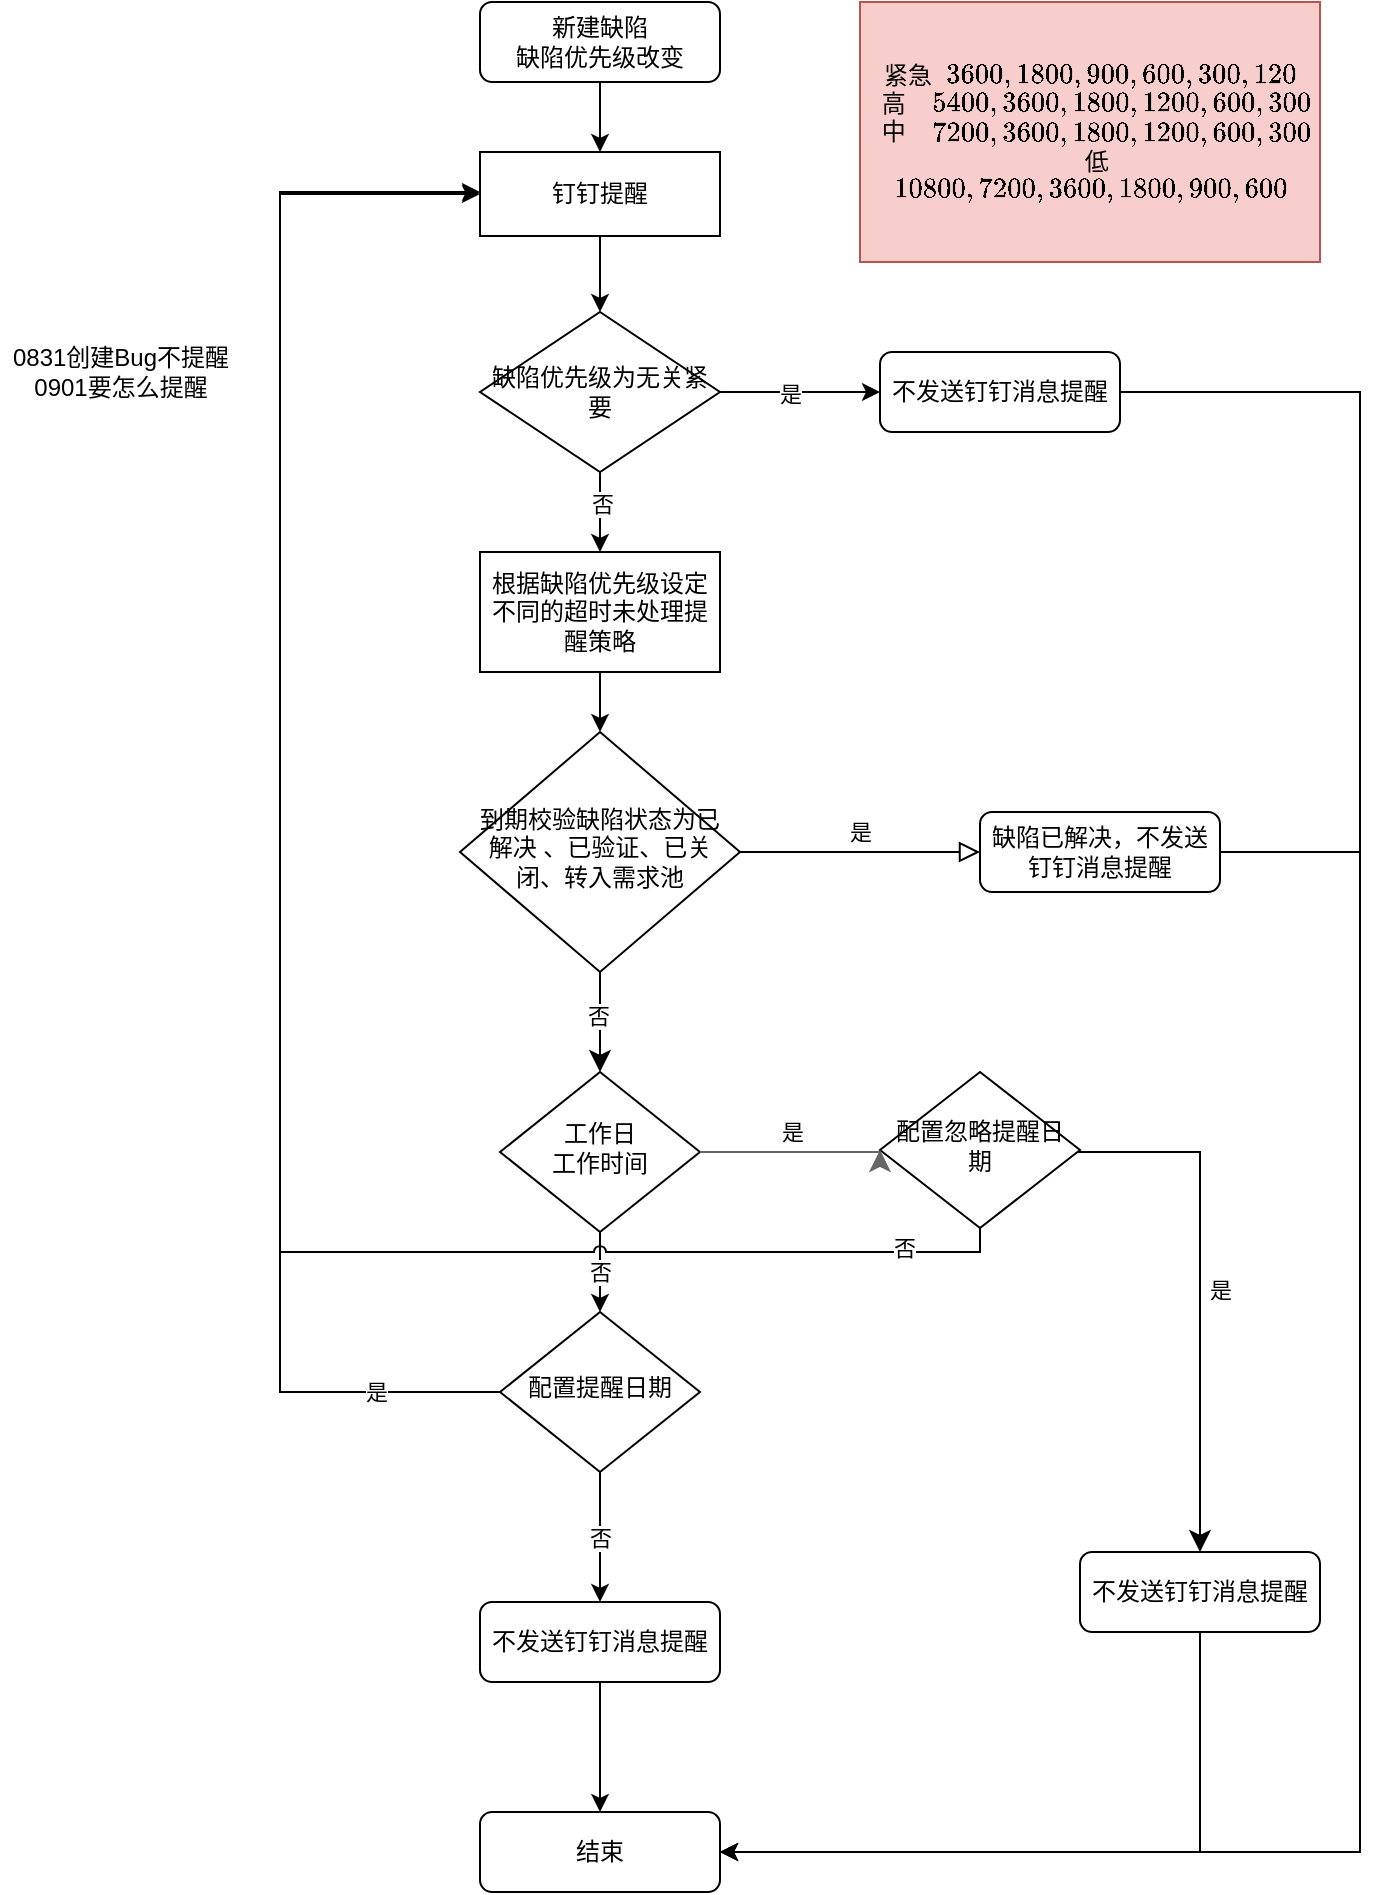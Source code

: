 <mxfile version="15.0.3" type="github">
  <diagram id="C5RBs43oDa-KdzZeNtuy" name="重复提醒">
    <mxGraphModel dx="946" dy="646" grid="1" gridSize="10" guides="1" tooltips="1" connect="1" arrows="1" fold="1" page="1" pageScale="1" pageWidth="827" pageHeight="1169" background="none" math="0" shadow="0">
      <root>
        <mxCell id="WIyWlLk6GJQsqaUBKTNV-0" />
        <mxCell id="WIyWlLk6GJQsqaUBKTNV-1" parent="WIyWlLk6GJQsqaUBKTNV-0" />
        <mxCell id="TnFctFIE0piEq-LJlkDO-70" style="edgeStyle=orthogonalEdgeStyle;rounded=0;jumpStyle=arc;orthogonalLoop=1;jettySize=auto;html=1;exitX=0.5;exitY=1;exitDx=0;exitDy=0;entryX=0.5;entryY=0;entryDx=0;entryDy=0;startArrow=none;startFill=0;endArrow=classic;endFill=1;" parent="WIyWlLk6GJQsqaUBKTNV-1" source="WIyWlLk6GJQsqaUBKTNV-3" target="TnFctFIE0piEq-LJlkDO-0" edge="1">
          <mxGeometry relative="1" as="geometry" />
        </mxCell>
        <mxCell id="WIyWlLk6GJQsqaUBKTNV-3" value="新建缺陷&lt;br&gt;缺陷优先级改变" style="rounded=1;whiteSpace=wrap;html=1;fontSize=12;glass=0;strokeWidth=1;shadow=0;" parent="WIyWlLk6GJQsqaUBKTNV-1" vertex="1">
          <mxGeometry x="260" y="40" width="120" height="40" as="geometry" />
        </mxCell>
        <mxCell id="WIyWlLk6GJQsqaUBKTNV-4" value="" style="rounded=0;html=1;jettySize=auto;orthogonalLoop=1;fontSize=11;endArrow=classic;endFill=1;endSize=8;strokeWidth=1;shadow=0;labelBackgroundColor=none;edgeStyle=orthogonalEdgeStyle;" parent="WIyWlLk6GJQsqaUBKTNV-1" source="WIyWlLk6GJQsqaUBKTNV-6" target="WIyWlLk6GJQsqaUBKTNV-10" edge="1">
          <mxGeometry y="20" relative="1" as="geometry">
            <mxPoint as="offset" />
          </mxGeometry>
        </mxCell>
        <mxCell id="TnFctFIE0piEq-LJlkDO-65" value="否" style="edgeLabel;html=1;align=center;verticalAlign=middle;resizable=0;points=[];" parent="WIyWlLk6GJQsqaUBKTNV-4" vertex="1" connectable="0">
          <mxGeometry x="-0.12" y="-1" relative="1" as="geometry">
            <mxPoint as="offset" />
          </mxGeometry>
        </mxCell>
        <mxCell id="WIyWlLk6GJQsqaUBKTNV-5" value="是" style="edgeStyle=orthogonalEdgeStyle;rounded=0;html=1;jettySize=auto;orthogonalLoop=1;fontSize=11;endArrow=block;endFill=0;endSize=8;strokeWidth=1;shadow=0;labelBackgroundColor=none;" parent="WIyWlLk6GJQsqaUBKTNV-1" source="WIyWlLk6GJQsqaUBKTNV-6" target="WIyWlLk6GJQsqaUBKTNV-7" edge="1">
          <mxGeometry y="10" relative="1" as="geometry">
            <mxPoint as="offset" />
          </mxGeometry>
        </mxCell>
        <mxCell id="WIyWlLk6GJQsqaUBKTNV-6" value="到期校验缺陷状态为已解决 、已验证、已关闭、转入需求池" style="rhombus;whiteSpace=wrap;html=1;shadow=0;fontFamily=Helvetica;fontSize=12;align=center;strokeWidth=1;spacing=6;spacingTop=-4;" parent="WIyWlLk6GJQsqaUBKTNV-1" vertex="1">
          <mxGeometry x="250" y="405" width="140" height="120" as="geometry" />
        </mxCell>
        <mxCell id="TnFctFIE0piEq-LJlkDO-57" style="edgeStyle=orthogonalEdgeStyle;rounded=0;orthogonalLoop=1;jettySize=auto;html=1;startArrow=none;startFill=0;endArrow=classic;endFill=1;" parent="WIyWlLk6GJQsqaUBKTNV-1" source="WIyWlLk6GJQsqaUBKTNV-7" edge="1">
          <mxGeometry relative="1" as="geometry">
            <mxPoint x="380" y="965" as="targetPoint" />
            <Array as="points">
              <mxPoint x="700" y="465" />
              <mxPoint x="700" y="965" />
            </Array>
          </mxGeometry>
        </mxCell>
        <mxCell id="WIyWlLk6GJQsqaUBKTNV-7" value="缺陷已解决，不发送钉钉消息提醒" style="rounded=1;whiteSpace=wrap;html=1;fontSize=12;glass=0;strokeWidth=1;shadow=0;" parent="WIyWlLk6GJQsqaUBKTNV-1" vertex="1">
          <mxGeometry x="510" y="445" width="120" height="40" as="geometry" />
        </mxCell>
        <mxCell id="WIyWlLk6GJQsqaUBKTNV-9" value="是" style="edgeStyle=orthogonalEdgeStyle;rounded=0;html=1;jettySize=auto;orthogonalLoop=1;fontSize=11;endArrow=classic;endFill=1;endSize=8;strokeWidth=1;shadow=0;labelBackgroundColor=none;fillColor=#f5f5f5;startArrow=none;entryX=0.5;entryY=0;entryDx=0;entryDy=0;" parent="WIyWlLk6GJQsqaUBKTNV-1" source="TnFctFIE0piEq-LJlkDO-4" target="TnFctFIE0piEq-LJlkDO-52" edge="1">
          <mxGeometry y="10" relative="1" as="geometry">
            <mxPoint as="offset" />
            <mxPoint x="440" y="615" as="sourcePoint" />
            <mxPoint x="620" y="825" as="targetPoint" />
            <Array as="points">
              <mxPoint x="620" y="615" />
            </Array>
          </mxGeometry>
        </mxCell>
        <mxCell id="TnFctFIE0piEq-LJlkDO-12" value="" style="edgeStyle=orthogonalEdgeStyle;rounded=0;orthogonalLoop=1;jettySize=auto;html=1;startArrow=none;startFill=0;" parent="WIyWlLk6GJQsqaUBKTNV-1" source="WIyWlLk6GJQsqaUBKTNV-10" target="TnFctFIE0piEq-LJlkDO-11" edge="1">
          <mxGeometry relative="1" as="geometry" />
        </mxCell>
        <mxCell id="TnFctFIE0piEq-LJlkDO-13" value="否" style="edgeLabel;html=1;align=center;verticalAlign=middle;resizable=0;points=[];" parent="TnFctFIE0piEq-LJlkDO-12" vertex="1" connectable="0">
          <mxGeometry x="-0.225" y="-2" relative="1" as="geometry">
            <mxPoint x="2" y="4" as="offset" />
          </mxGeometry>
        </mxCell>
        <mxCell id="WIyWlLk6GJQsqaUBKTNV-10" value="工作日&lt;br&gt;工作时间" style="rhombus;whiteSpace=wrap;html=1;shadow=0;fontFamily=Helvetica;fontSize=12;align=center;strokeWidth=1;spacing=6;spacingTop=-4;" parent="WIyWlLk6GJQsqaUBKTNV-1" vertex="1">
          <mxGeometry x="270" y="575" width="100" height="80" as="geometry" />
        </mxCell>
        <mxCell id="WIyWlLk6GJQsqaUBKTNV-11" value="结束" style="rounded=1;whiteSpace=wrap;html=1;fontSize=12;glass=0;strokeWidth=1;shadow=0;" parent="WIyWlLk6GJQsqaUBKTNV-1" vertex="1">
          <mxGeometry x="260" y="945" width="120" height="40" as="geometry" />
        </mxCell>
        <mxCell id="TnFctFIE0piEq-LJlkDO-36" value="" style="edgeStyle=orthogonalEdgeStyle;rounded=0;orthogonalLoop=1;jettySize=auto;html=1;startArrow=none;startFill=0;" parent="WIyWlLk6GJQsqaUBKTNV-1" source="TnFctFIE0piEq-LJlkDO-0" target="TnFctFIE0piEq-LJlkDO-35" edge="1">
          <mxGeometry relative="1" as="geometry" />
        </mxCell>
        <mxCell id="TnFctFIE0piEq-LJlkDO-0" value="钉钉提醒" style="rounded=0;whiteSpace=wrap;html=1;" parent="WIyWlLk6GJQsqaUBKTNV-1" vertex="1">
          <mxGeometry x="260" y="115" width="120" height="42" as="geometry" />
        </mxCell>
        <mxCell id="TnFctFIE0piEq-LJlkDO-60" style="edgeStyle=orthogonalEdgeStyle;rounded=0;orthogonalLoop=1;jettySize=auto;html=1;startArrow=none;startFill=0;endArrow=classic;endFill=1;jumpStyle=arc;" parent="WIyWlLk6GJQsqaUBKTNV-1" source="TnFctFIE0piEq-LJlkDO-4" edge="1">
          <mxGeometry relative="1" as="geometry">
            <mxPoint x="260" y="135" as="targetPoint" />
            <Array as="points">
              <mxPoint x="510" y="665" />
              <mxPoint x="160" y="665" />
              <mxPoint x="160" y="135" />
            </Array>
          </mxGeometry>
        </mxCell>
        <mxCell id="TnFctFIE0piEq-LJlkDO-61" value="否" style="edgeLabel;html=1;align=center;verticalAlign=middle;resizable=0;points=[];" parent="TnFctFIE0piEq-LJlkDO-60" vertex="1" connectable="0">
          <mxGeometry x="-0.899" y="-2" relative="1" as="geometry">
            <mxPoint as="offset" />
          </mxGeometry>
        </mxCell>
        <mxCell id="TnFctFIE0piEq-LJlkDO-4" value="配置忽略提醒日期" style="rhombus;whiteSpace=wrap;html=1;shadow=0;fontFamily=Helvetica;fontSize=12;align=center;strokeWidth=1;spacing=6;spacingTop=-4;" parent="WIyWlLk6GJQsqaUBKTNV-1" vertex="1">
          <mxGeometry x="460" y="575" width="100" height="78" as="geometry" />
        </mxCell>
        <mxCell id="TnFctFIE0piEq-LJlkDO-7" value="是" style="edgeStyle=orthogonalEdgeStyle;rounded=0;html=1;jettySize=auto;orthogonalLoop=1;fontSize=11;endArrow=classic;endFill=1;endSize=8;strokeWidth=1;shadow=0;labelBackgroundColor=none;fillColor=#f5f5f5;strokeColor=#666666;startArrow=none;exitX=1;exitY=0.5;exitDx=0;exitDy=0;entryX=0;entryY=0.5;entryDx=0;entryDy=0;" parent="WIyWlLk6GJQsqaUBKTNV-1" source="WIyWlLk6GJQsqaUBKTNV-10" target="TnFctFIE0piEq-LJlkDO-4" edge="1">
          <mxGeometry y="10" relative="1" as="geometry">
            <mxPoint as="offset" />
            <mxPoint x="570" y="625" as="sourcePoint" />
            <mxPoint x="650" y="625" as="targetPoint" />
            <Array as="points">
              <mxPoint x="430" y="615" />
              <mxPoint x="430" y="615" />
            </Array>
          </mxGeometry>
        </mxCell>
        <mxCell id="TnFctFIE0piEq-LJlkDO-25" value="否" style="edgeStyle=orthogonalEdgeStyle;rounded=0;orthogonalLoop=1;jettySize=auto;html=1;startArrow=none;startFill=0;entryX=0.5;entryY=0;entryDx=0;entryDy=0;" parent="WIyWlLk6GJQsqaUBKTNV-1" source="TnFctFIE0piEq-LJlkDO-11" target="TnFctFIE0piEq-LJlkDO-53" edge="1">
          <mxGeometry relative="1" as="geometry">
            <mxPoint x="320" y="815" as="targetPoint" />
          </mxGeometry>
        </mxCell>
        <mxCell id="TnFctFIE0piEq-LJlkDO-59" style="edgeStyle=orthogonalEdgeStyle;rounded=0;orthogonalLoop=1;jettySize=auto;html=1;entryX=0;entryY=0.5;entryDx=0;entryDy=0;startArrow=none;startFill=0;endArrow=classic;endFill=1;" parent="WIyWlLk6GJQsqaUBKTNV-1" source="TnFctFIE0piEq-LJlkDO-11" target="TnFctFIE0piEq-LJlkDO-0" edge="1">
          <mxGeometry relative="1" as="geometry">
            <Array as="points">
              <mxPoint x="160" y="735" />
              <mxPoint x="160" y="136" />
            </Array>
          </mxGeometry>
        </mxCell>
        <mxCell id="DZtbeUz3Xb_BRqYWCwXu-0" value="是" style="edgeLabel;html=1;align=center;verticalAlign=middle;resizable=0;points=[];" vertex="1" connectable="0" parent="TnFctFIE0piEq-LJlkDO-59">
          <mxGeometry x="-0.847" relative="1" as="geometry">
            <mxPoint as="offset" />
          </mxGeometry>
        </mxCell>
        <mxCell id="TnFctFIE0piEq-LJlkDO-11" value="配置提醒日期" style="rhombus;whiteSpace=wrap;html=1;shadow=0;fontFamily=Helvetica;fontSize=12;align=center;strokeWidth=1;spacing=6;spacingTop=-4;" parent="WIyWlLk6GJQsqaUBKTNV-1" vertex="1">
          <mxGeometry x="270" y="695" width="100" height="80" as="geometry" />
        </mxCell>
        <mxCell id="TnFctFIE0piEq-LJlkDO-31" value="0831创建Bug不提醒&lt;br&gt;0901要怎么提醒" style="text;html=1;align=center;verticalAlign=middle;resizable=0;points=[];autosize=1;strokeColor=none;" parent="WIyWlLk6GJQsqaUBKTNV-1" vertex="1">
          <mxGeometry x="20" y="210" width="120" height="30" as="geometry" />
        </mxCell>
        <mxCell id="TnFctFIE0piEq-LJlkDO-32" value="&lt;div&gt;紧急&amp;nbsp; `3600,1800,900,600,300,120`&lt;/div&gt;&lt;div&gt;&amp;nbsp; 高&amp;nbsp; &amp;nbsp; `5400,3600,1800,1200,600,300`&lt;/div&gt;&lt;div&gt;&amp;nbsp; 中&amp;nbsp; &amp;nbsp; `7200,3600,1800,1200,600,300`&lt;/div&gt;&lt;div&gt;&amp;nbsp; &amp;nbsp; &amp;nbsp;低&amp;nbsp; &amp;nbsp; `10800,7200,3600,1800,900,600`&lt;/div&gt;" style="text;html=1;strokeColor=#b85450;fillColor=#f8cecc;align=center;verticalAlign=middle;whiteSpace=wrap;rounded=0;" parent="WIyWlLk6GJQsqaUBKTNV-1" vertex="1">
          <mxGeometry x="450" y="40" width="230" height="130" as="geometry" />
        </mxCell>
        <mxCell id="TnFctFIE0piEq-LJlkDO-45" value="" style="edgeStyle=orthogonalEdgeStyle;rounded=0;orthogonalLoop=1;jettySize=auto;html=1;startArrow=none;startFill=0;" parent="WIyWlLk6GJQsqaUBKTNV-1" source="TnFctFIE0piEq-LJlkDO-35" target="TnFctFIE0piEq-LJlkDO-43" edge="1">
          <mxGeometry relative="1" as="geometry" />
        </mxCell>
        <mxCell id="TnFctFIE0piEq-LJlkDO-64" value="否" style="edgeLabel;html=1;align=center;verticalAlign=middle;resizable=0;points=[];" parent="TnFctFIE0piEq-LJlkDO-45" vertex="1" connectable="0">
          <mxGeometry x="-0.511" y="1" relative="1" as="geometry">
            <mxPoint y="6" as="offset" />
          </mxGeometry>
        </mxCell>
        <mxCell id="TnFctFIE0piEq-LJlkDO-46" value="" style="edgeStyle=orthogonalEdgeStyle;rounded=0;orthogonalLoop=1;jettySize=auto;html=1;startArrow=none;startFill=0;" parent="WIyWlLk6GJQsqaUBKTNV-1" source="TnFctFIE0piEq-LJlkDO-35" target="TnFctFIE0piEq-LJlkDO-42" edge="1">
          <mxGeometry relative="1" as="geometry" />
        </mxCell>
        <mxCell id="TnFctFIE0piEq-LJlkDO-63" value="是" style="edgeLabel;html=1;align=center;verticalAlign=middle;resizable=0;points=[];" parent="TnFctFIE0piEq-LJlkDO-46" vertex="1" connectable="0">
          <mxGeometry x="-0.14" y="-1" relative="1" as="geometry">
            <mxPoint as="offset" />
          </mxGeometry>
        </mxCell>
        <mxCell id="TnFctFIE0piEq-LJlkDO-35" value="缺陷优先级为无关紧要" style="rhombus;whiteSpace=wrap;html=1;rounded=0;" parent="WIyWlLk6GJQsqaUBKTNV-1" vertex="1">
          <mxGeometry x="260" y="195" width="120" height="80" as="geometry" />
        </mxCell>
        <mxCell id="TnFctFIE0piEq-LJlkDO-58" style="edgeStyle=orthogonalEdgeStyle;rounded=0;orthogonalLoop=1;jettySize=auto;html=1;entryX=1;entryY=0.5;entryDx=0;entryDy=0;startArrow=none;startFill=0;endArrow=classic;endFill=1;" parent="WIyWlLk6GJQsqaUBKTNV-1" source="TnFctFIE0piEq-LJlkDO-42" target="WIyWlLk6GJQsqaUBKTNV-11" edge="1">
          <mxGeometry relative="1" as="geometry">
            <Array as="points">
              <mxPoint x="700" y="235" />
              <mxPoint x="700" y="965" />
            </Array>
          </mxGeometry>
        </mxCell>
        <mxCell id="TnFctFIE0piEq-LJlkDO-42" value="不发送钉钉消息提醒" style="rounded=1;whiteSpace=wrap;html=1;fontSize=12;glass=0;strokeWidth=1;shadow=0;" parent="WIyWlLk6GJQsqaUBKTNV-1" vertex="1">
          <mxGeometry x="460" y="215" width="120" height="40" as="geometry" />
        </mxCell>
        <mxCell id="TnFctFIE0piEq-LJlkDO-56" value="" style="edgeStyle=orthogonalEdgeStyle;rounded=0;orthogonalLoop=1;jettySize=auto;html=1;startArrow=none;startFill=0;" parent="WIyWlLk6GJQsqaUBKTNV-1" source="TnFctFIE0piEq-LJlkDO-43" target="WIyWlLk6GJQsqaUBKTNV-6" edge="1">
          <mxGeometry relative="1" as="geometry" />
        </mxCell>
        <mxCell id="TnFctFIE0piEq-LJlkDO-43" value="&lt;span&gt;根据缺陷优先级设定不同的超时未处理提醒策略&lt;/span&gt;" style="whiteSpace=wrap;html=1;" parent="WIyWlLk6GJQsqaUBKTNV-1" vertex="1">
          <mxGeometry x="260" y="315" width="120" height="60" as="geometry" />
        </mxCell>
        <mxCell id="TnFctFIE0piEq-LJlkDO-55" style="edgeStyle=orthogonalEdgeStyle;rounded=0;orthogonalLoop=1;jettySize=auto;html=1;entryX=1;entryY=0.5;entryDx=0;entryDy=0;startArrow=none;startFill=0;" parent="WIyWlLk6GJQsqaUBKTNV-1" source="TnFctFIE0piEq-LJlkDO-52" target="WIyWlLk6GJQsqaUBKTNV-11" edge="1">
          <mxGeometry relative="1" as="geometry">
            <Array as="points">
              <mxPoint x="620" y="965" />
            </Array>
          </mxGeometry>
        </mxCell>
        <mxCell id="TnFctFIE0piEq-LJlkDO-52" value="不发送钉钉消息提醒" style="rounded=1;whiteSpace=wrap;html=1;fontSize=12;glass=0;strokeWidth=1;shadow=0;" parent="WIyWlLk6GJQsqaUBKTNV-1" vertex="1">
          <mxGeometry x="560" y="815" width="120" height="40" as="geometry" />
        </mxCell>
        <mxCell id="TnFctFIE0piEq-LJlkDO-54" value="" style="edgeStyle=orthogonalEdgeStyle;rounded=0;orthogonalLoop=1;jettySize=auto;html=1;startArrow=none;startFill=0;" parent="WIyWlLk6GJQsqaUBKTNV-1" source="TnFctFIE0piEq-LJlkDO-53" target="WIyWlLk6GJQsqaUBKTNV-11" edge="1">
          <mxGeometry relative="1" as="geometry" />
        </mxCell>
        <mxCell id="TnFctFIE0piEq-LJlkDO-53" value="不发送钉钉消息提醒" style="rounded=1;whiteSpace=wrap;html=1;fontSize=12;glass=0;strokeWidth=1;shadow=0;" parent="WIyWlLk6GJQsqaUBKTNV-1" vertex="1">
          <mxGeometry x="260" y="840" width="120" height="40" as="geometry" />
        </mxCell>
      </root>
    </mxGraphModel>
  </diagram>
</mxfile>
